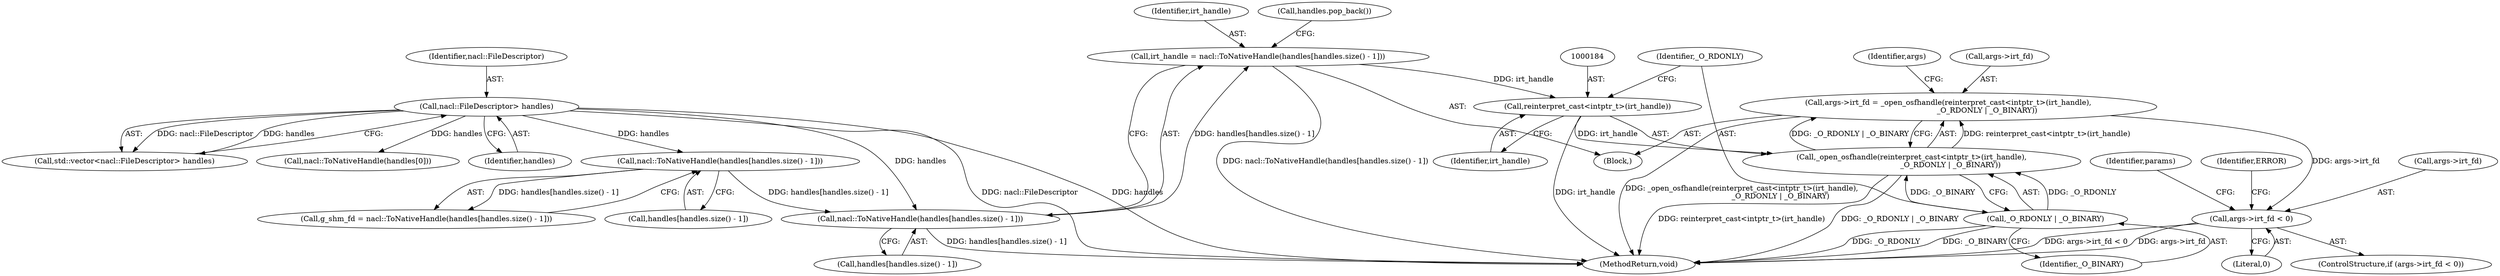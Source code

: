 digraph "0_Chrome_3b0d77670a0613f409110817455d2137576b485a_7@pointer" {
"1000190" [label="(Call,args->irt_fd < 0)"];
"1000178" [label="(Call,args->irt_fd = _open_osfhandle(reinterpret_cast<intptr_t>(irt_handle),\n                                 _O_RDONLY | _O_BINARY))"];
"1000182" [label="(Call,_open_osfhandle(reinterpret_cast<intptr_t>(irt_handle),\n                                 _O_RDONLY | _O_BINARY))"];
"1000183" [label="(Call,reinterpret_cast<intptr_t>(irt_handle))"];
"1000169" [label="(Call,irt_handle = nacl::ToNativeHandle(handles[handles.size() - 1]))"];
"1000171" [label="(Call,nacl::ToNativeHandle(handles[handles.size() - 1]))"];
"1000157" [label="(Call,nacl::ToNativeHandle(handles[handles.size() - 1]))"];
"1000120" [label="(Call,nacl::FileDescriptor> handles)"];
"1000186" [label="(Call,_O_RDONLY | _O_BINARY)"];
"1000185" [label="(Identifier,irt_handle)"];
"1000179" [label="(Call,args->irt_fd)"];
"1000178" [label="(Call,args->irt_fd = _open_osfhandle(reinterpret_cast<intptr_t>(irt_handle),\n                                 _O_RDONLY | _O_BINARY))"];
"1000171" [label="(Call,nacl::ToNativeHandle(handles[handles.size() - 1]))"];
"1000118" [label="(Call,std::vector<nacl::FileDescriptor> handles)"];
"1000102" [label="(Block,)"];
"1000232" [label="(Call,nacl::ToNativeHandle(handles[0]))"];
"1000191" [label="(Call,args->irt_fd)"];
"1000188" [label="(Identifier,_O_BINARY)"];
"1000183" [label="(Call,reinterpret_cast<intptr_t>(irt_handle))"];
"1000186" [label="(Call,_O_RDONLY | _O_BINARY)"];
"1000155" [label="(Call,g_shm_fd = nacl::ToNativeHandle(handles[handles.size() - 1]))"];
"1000190" [label="(Call,args->irt_fd < 0)"];
"1000187" [label="(Identifier,_O_RDONLY)"];
"1000169" [label="(Call,irt_handle = nacl::ToNativeHandle(handles[handles.size() - 1]))"];
"1000158" [label="(Call,handles[handles.size() - 1])"];
"1000172" [label="(Call,handles[handles.size() - 1])"];
"1000203" [label="(Identifier,params)"];
"1000122" [label="(Identifier,handles)"];
"1000170" [label="(Identifier,irt_handle)"];
"1000192" [label="(Identifier,args)"];
"1000177" [label="(Call,handles.pop_back())"];
"1000157" [label="(Call,nacl::ToNativeHandle(handles[handles.size() - 1]))"];
"1000263" [label="(MethodReturn,void)"];
"1000121" [label="(Identifier,nacl::FileDescriptor)"];
"1000189" [label="(ControlStructure,if (args->irt_fd < 0))"];
"1000194" [label="(Literal,0)"];
"1000198" [label="(Identifier,ERROR)"];
"1000182" [label="(Call,_open_osfhandle(reinterpret_cast<intptr_t>(irt_handle),\n                                 _O_RDONLY | _O_BINARY))"];
"1000120" [label="(Call,nacl::FileDescriptor> handles)"];
"1000190" -> "1000189"  [label="AST: "];
"1000190" -> "1000194"  [label="CFG: "];
"1000191" -> "1000190"  [label="AST: "];
"1000194" -> "1000190"  [label="AST: "];
"1000198" -> "1000190"  [label="CFG: "];
"1000203" -> "1000190"  [label="CFG: "];
"1000190" -> "1000263"  [label="DDG: args->irt_fd < 0"];
"1000190" -> "1000263"  [label="DDG: args->irt_fd"];
"1000178" -> "1000190"  [label="DDG: args->irt_fd"];
"1000178" -> "1000102"  [label="AST: "];
"1000178" -> "1000182"  [label="CFG: "];
"1000179" -> "1000178"  [label="AST: "];
"1000182" -> "1000178"  [label="AST: "];
"1000192" -> "1000178"  [label="CFG: "];
"1000178" -> "1000263"  [label="DDG: _open_osfhandle(reinterpret_cast<intptr_t>(irt_handle),\n                                 _O_RDONLY | _O_BINARY)"];
"1000182" -> "1000178"  [label="DDG: reinterpret_cast<intptr_t>(irt_handle)"];
"1000182" -> "1000178"  [label="DDG: _O_RDONLY | _O_BINARY"];
"1000182" -> "1000186"  [label="CFG: "];
"1000183" -> "1000182"  [label="AST: "];
"1000186" -> "1000182"  [label="AST: "];
"1000182" -> "1000263"  [label="DDG: reinterpret_cast<intptr_t>(irt_handle)"];
"1000182" -> "1000263"  [label="DDG: _O_RDONLY | _O_BINARY"];
"1000183" -> "1000182"  [label="DDG: irt_handle"];
"1000186" -> "1000182"  [label="DDG: _O_RDONLY"];
"1000186" -> "1000182"  [label="DDG: _O_BINARY"];
"1000183" -> "1000185"  [label="CFG: "];
"1000184" -> "1000183"  [label="AST: "];
"1000185" -> "1000183"  [label="AST: "];
"1000187" -> "1000183"  [label="CFG: "];
"1000183" -> "1000263"  [label="DDG: irt_handle"];
"1000169" -> "1000183"  [label="DDG: irt_handle"];
"1000169" -> "1000102"  [label="AST: "];
"1000169" -> "1000171"  [label="CFG: "];
"1000170" -> "1000169"  [label="AST: "];
"1000171" -> "1000169"  [label="AST: "];
"1000177" -> "1000169"  [label="CFG: "];
"1000169" -> "1000263"  [label="DDG: nacl::ToNativeHandle(handles[handles.size() - 1])"];
"1000171" -> "1000169"  [label="DDG: handles[handles.size() - 1]"];
"1000171" -> "1000172"  [label="CFG: "];
"1000172" -> "1000171"  [label="AST: "];
"1000171" -> "1000263"  [label="DDG: handles[handles.size() - 1]"];
"1000157" -> "1000171"  [label="DDG: handles[handles.size() - 1]"];
"1000120" -> "1000171"  [label="DDG: handles"];
"1000157" -> "1000155"  [label="AST: "];
"1000157" -> "1000158"  [label="CFG: "];
"1000158" -> "1000157"  [label="AST: "];
"1000155" -> "1000157"  [label="CFG: "];
"1000157" -> "1000155"  [label="DDG: handles[handles.size() - 1]"];
"1000120" -> "1000157"  [label="DDG: handles"];
"1000120" -> "1000118"  [label="AST: "];
"1000120" -> "1000122"  [label="CFG: "];
"1000121" -> "1000120"  [label="AST: "];
"1000122" -> "1000120"  [label="AST: "];
"1000118" -> "1000120"  [label="CFG: "];
"1000120" -> "1000263"  [label="DDG: nacl::FileDescriptor"];
"1000120" -> "1000263"  [label="DDG: handles"];
"1000120" -> "1000118"  [label="DDG: nacl::FileDescriptor"];
"1000120" -> "1000118"  [label="DDG: handles"];
"1000120" -> "1000232"  [label="DDG: handles"];
"1000186" -> "1000188"  [label="CFG: "];
"1000187" -> "1000186"  [label="AST: "];
"1000188" -> "1000186"  [label="AST: "];
"1000186" -> "1000263"  [label="DDG: _O_BINARY"];
"1000186" -> "1000263"  [label="DDG: _O_RDONLY"];
}
